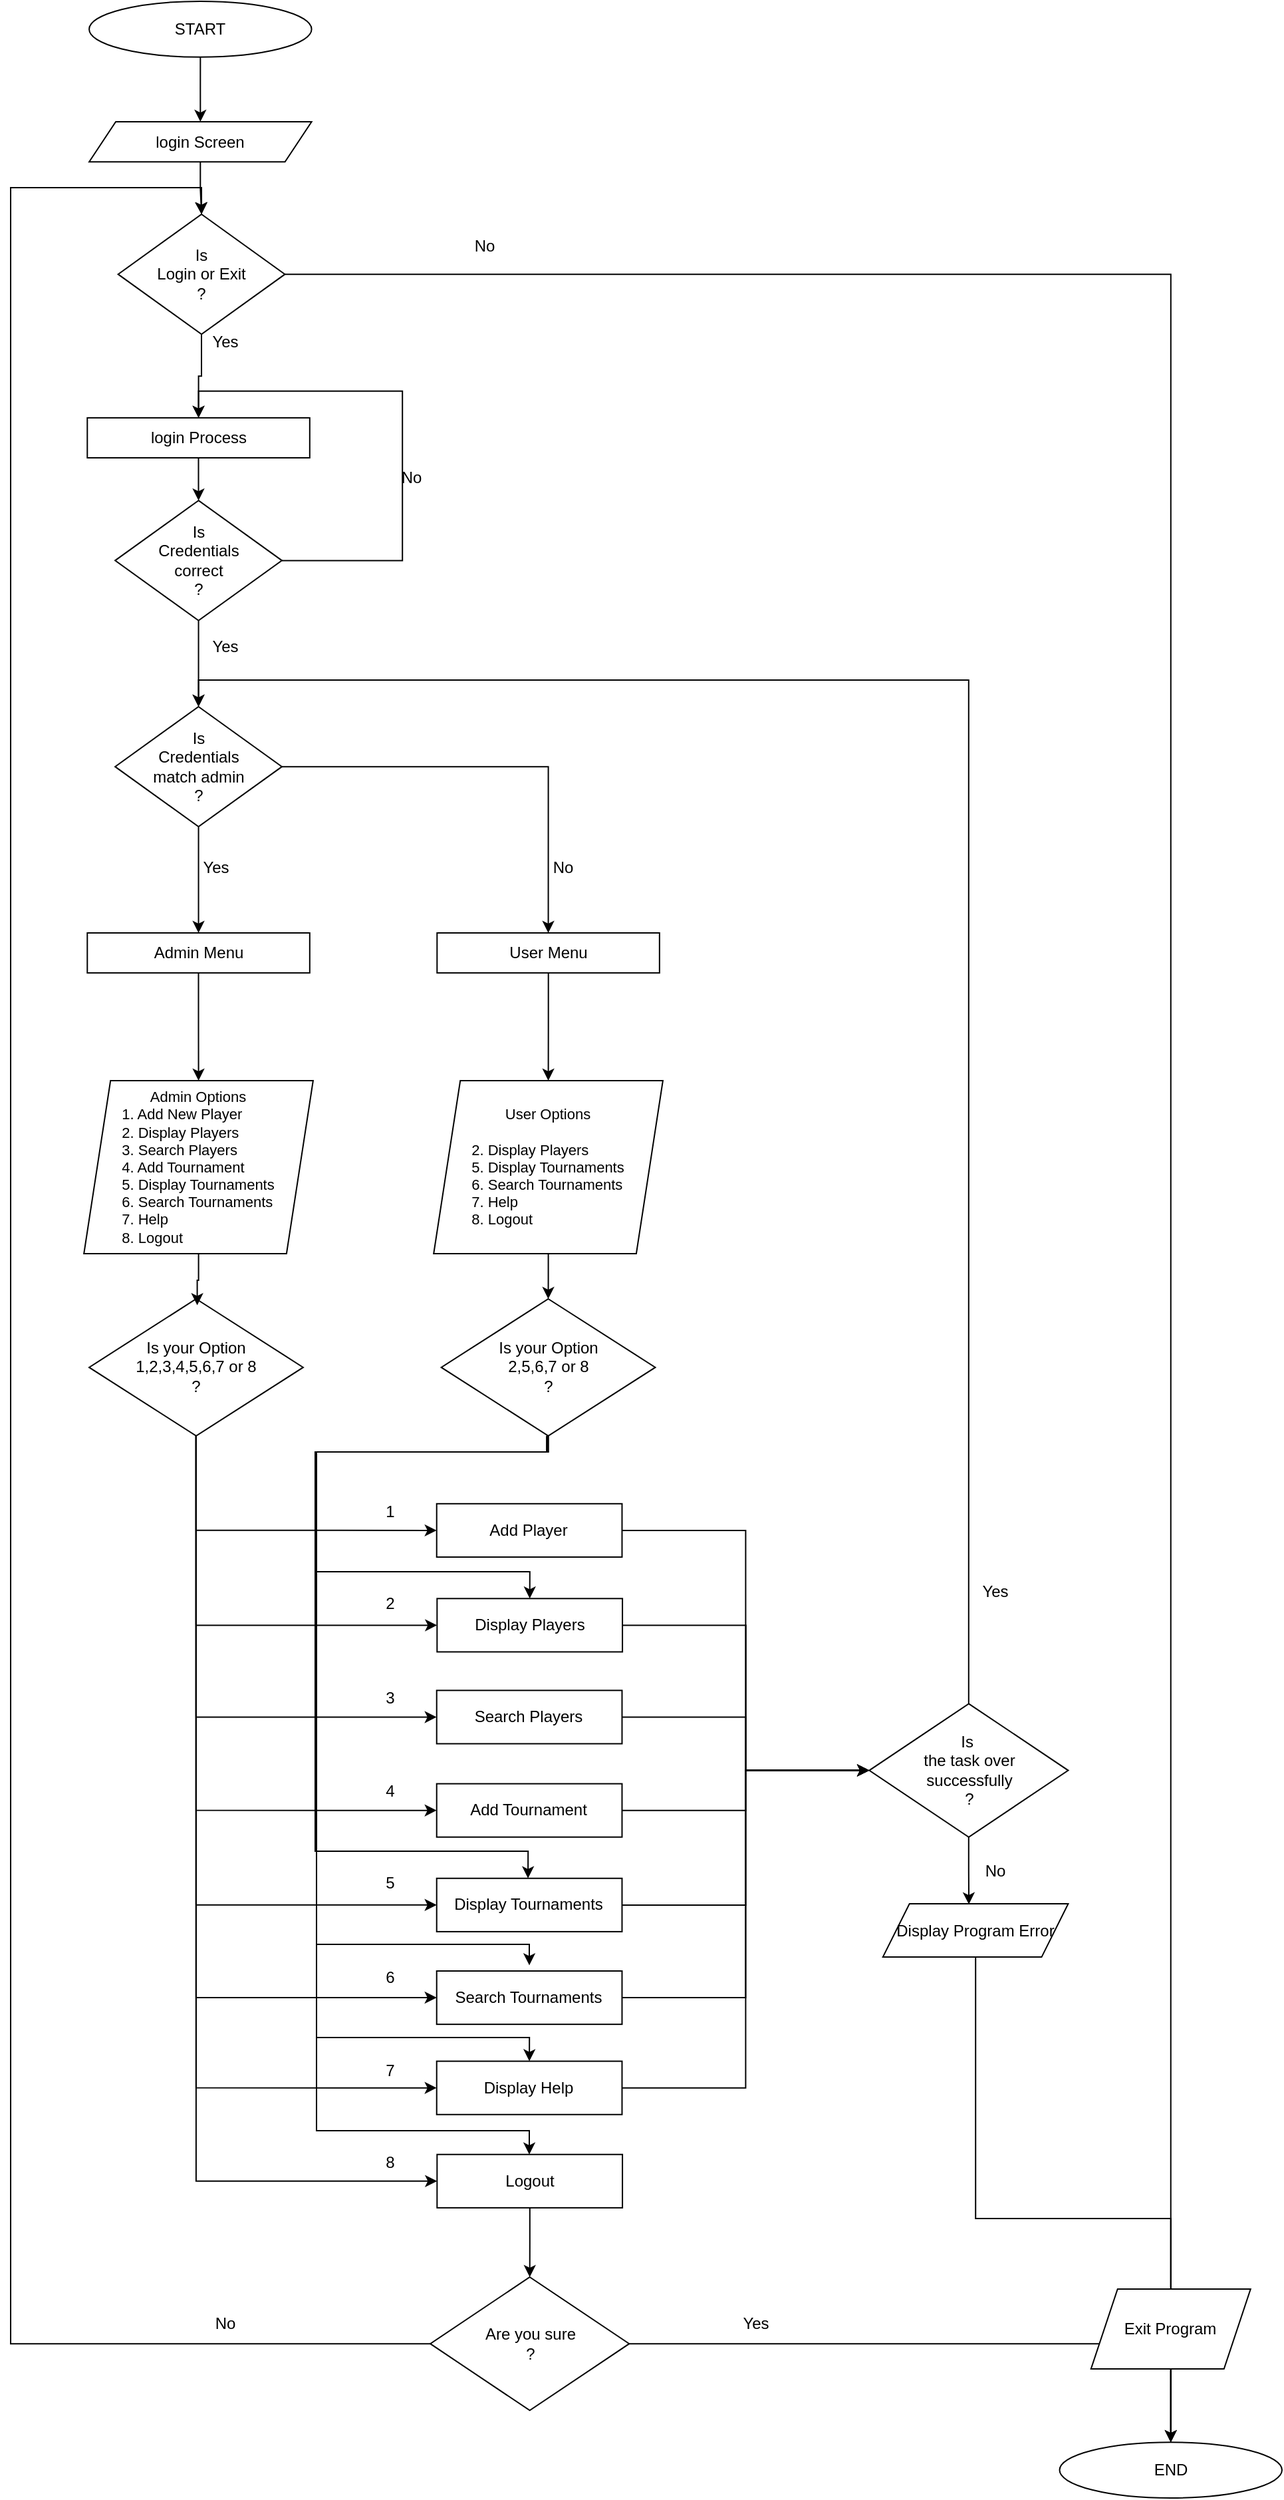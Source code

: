 <mxfile version="26.1.3">
  <diagram id="C5RBs43oDa-KdzZeNtuy" name="Page-1">
    <mxGraphModel dx="1629" dy="781" grid="1" gridSize="10" guides="1" tooltips="1" connect="1" arrows="1" fold="1" page="1" pageScale="1" pageWidth="827" pageHeight="1169" background="#ffffff" math="0" shadow="0">
      <root>
        <mxCell id="WIyWlLk6GJQsqaUBKTNV-0" />
        <mxCell id="WIyWlLk6GJQsqaUBKTNV-1" parent="WIyWlLk6GJQsqaUBKTNV-0" />
        <mxCell id="0ZpttrB7X25ejyKMddy--3" style="edgeStyle=orthogonalEdgeStyle;rounded=0;orthogonalLoop=1;jettySize=auto;html=1;entryX=0.5;entryY=0;entryDx=0;entryDy=0;" parent="WIyWlLk6GJQsqaUBKTNV-1" source="0ZpttrB7X25ejyKMddy--1" target="0ZpttrB7X25ejyKMddy--2" edge="1">
          <mxGeometry relative="1" as="geometry" />
        </mxCell>
        <mxCell id="0ZpttrB7X25ejyKMddy--1" value="START" style="ellipse;whiteSpace=wrap;html=1;container=0;" parent="WIyWlLk6GJQsqaUBKTNV-1" vertex="1">
          <mxGeometry x="299.04" y="40" width="167.258" height="41.879" as="geometry" />
        </mxCell>
        <mxCell id="0ZpttrB7X25ejyKMddy--9" style="edgeStyle=orthogonalEdgeStyle;rounded=0;orthogonalLoop=1;jettySize=auto;html=1;entryX=0.5;entryY=0;entryDx=0;entryDy=0;" parent="WIyWlLk6GJQsqaUBKTNV-1" source="0ZpttrB7X25ejyKMddy--5" target="0ZpttrB7X25ejyKMddy--8" edge="1">
          <mxGeometry relative="1" as="geometry">
            <mxPoint x="799.421" y="233.691" as="targetPoint" />
          </mxGeometry>
        </mxCell>
        <mxCell id="0ZpttrB7X25ejyKMddy--8" value="END" style="ellipse;whiteSpace=wrap;html=1;container=0;" parent="WIyWlLk6GJQsqaUBKTNV-1" vertex="1">
          <mxGeometry x="1028.742" y="1874.121" width="167.258" height="41.879" as="geometry" />
        </mxCell>
        <mxCell id="0ZpttrB7X25ejyKMddy--110" style="edgeStyle=orthogonalEdgeStyle;rounded=0;orthogonalLoop=1;jettySize=auto;html=1;entryX=0.5;entryY=0;entryDx=0;entryDy=0;" parent="WIyWlLk6GJQsqaUBKTNV-1" source="0ZpttrB7X25ejyKMddy--108" target="0ZpttrB7X25ejyKMddy--8" edge="1">
          <mxGeometry relative="1" as="geometry" />
        </mxCell>
        <mxCell id="7U2_C4C6U5Bim4LhjQBx-6" style="edgeStyle=orthogonalEdgeStyle;rounded=0;orthogonalLoop=1;jettySize=auto;html=1;entryX=0.5;entryY=0;entryDx=0;entryDy=0;" edge="1" parent="WIyWlLk6GJQsqaUBKTNV-1" source="0ZpttrB7X25ejyKMddy--2" target="0ZpttrB7X25ejyKMddy--5">
          <mxGeometry relative="1" as="geometry" />
        </mxCell>
        <mxCell id="0ZpttrB7X25ejyKMddy--2" value="login Screen" style="shape=parallelogram;perimeter=parallelogramPerimeter;whiteSpace=wrap;html=1;fixedSize=1;" parent="WIyWlLk6GJQsqaUBKTNV-1" vertex="1">
          <mxGeometry x="299.04" y="130.534" width="167.258" height="30.057" as="geometry" />
        </mxCell>
        <mxCell id="0ZpttrB7X25ejyKMddy--5" value="Is&lt;div&gt;Login or Exit&lt;/div&gt;&lt;div&gt;?&lt;/div&gt;" style="rhombus;whiteSpace=wrap;html=1;container=0;" parent="WIyWlLk6GJQsqaUBKTNV-1" vertex="1">
          <mxGeometry x="320.813" y="199.998" width="125.444" height="90.171" as="geometry" />
        </mxCell>
        <mxCell id="0ZpttrB7X25ejyKMddy--14" value="No" style="text;html=1;align=center;verticalAlign=middle;resizable=0;points=[];autosize=1;strokeColor=none;fillColor=none;container=0;" parent="WIyWlLk6GJQsqaUBKTNV-1" vertex="1">
          <mxGeometry x="576.41" y="208.682" width="40" height="30" as="geometry" />
        </mxCell>
        <mxCell id="0ZpttrB7X25ejyKMddy--17" value="login Process" style="rounded=0;whiteSpace=wrap;html=1;container=0;" parent="WIyWlLk6GJQsqaUBKTNV-1" vertex="1">
          <mxGeometry x="297.646" y="352.955" width="167.258" height="30.057" as="geometry" />
        </mxCell>
        <mxCell id="7U2_C4C6U5Bim4LhjQBx-1" style="edgeStyle=orthogonalEdgeStyle;rounded=0;orthogonalLoop=1;jettySize=auto;html=1;entryX=0.5;entryY=0;entryDx=0;entryDy=0;" edge="1" parent="WIyWlLk6GJQsqaUBKTNV-1" source="0ZpttrB7X25ejyKMddy--19" target="7U2_C4C6U5Bim4LhjQBx-0">
          <mxGeometry relative="1" as="geometry" />
        </mxCell>
        <mxCell id="0ZpttrB7X25ejyKMddy--19" value="Is&lt;div&gt;Credentials&lt;/div&gt;&lt;div&gt;correct&lt;/div&gt;&lt;div&gt;?&lt;/div&gt;" style="rhombus;whiteSpace=wrap;html=1;container=0;" parent="WIyWlLk6GJQsqaUBKTNV-1" vertex="1">
          <mxGeometry x="318.553" y="415.073" width="125.444" height="90.171" as="geometry" />
        </mxCell>
        <mxCell id="0ZpttrB7X25ejyKMddy--22" value="No" style="text;html=1;align=center;verticalAlign=middle;resizable=0;points=[];autosize=1;strokeColor=none;fillColor=none;container=0;" parent="WIyWlLk6GJQsqaUBKTNV-1" vertex="1">
          <mxGeometry x="520.657" y="383.012" width="40" height="30" as="geometry" />
        </mxCell>
        <mxCell id="0ZpttrB7X25ejyKMddy--23" value="Yes" style="text;html=1;align=center;verticalAlign=middle;resizable=0;points=[];autosize=1;strokeColor=none;fillColor=none;container=0;" parent="WIyWlLk6GJQsqaUBKTNV-1" vertex="1">
          <mxGeometry x="380.7" y="280.819" width="40" height="30" as="geometry" />
        </mxCell>
        <mxCell id="0ZpttrB7X25ejyKMddy--26" value="Yes" style="text;html=1;align=center;verticalAlign=middle;resizable=0;points=[];autosize=1;strokeColor=none;fillColor=none;container=0;" parent="WIyWlLk6GJQsqaUBKTNV-1" vertex="1">
          <mxGeometry x="380.7" y="510.004" width="40" height="30" as="geometry" />
        </mxCell>
        <mxCell id="6jdcPVGKErrImAJHSJxo-14" value="" style="edgeStyle=orthogonalEdgeStyle;rounded=0;orthogonalLoop=1;jettySize=auto;html=1;" parent="WIyWlLk6GJQsqaUBKTNV-1" source="0ZpttrB7X25ejyKMddy--31" target="6jdcPVGKErrImAJHSJxo-3" edge="1">
          <mxGeometry relative="1" as="geometry" />
        </mxCell>
        <mxCell id="0ZpttrB7X25ejyKMddy--31" value="Admin Menu" style="rounded=0;whiteSpace=wrap;html=1;" parent="WIyWlLk6GJQsqaUBKTNV-1" vertex="1">
          <mxGeometry x="297.646" y="739.999" width="167.258" height="30.057" as="geometry" />
        </mxCell>
        <mxCell id="0ZpttrB7X25ejyKMddy--34" value="&lt;div&gt;Is your Option&lt;/div&gt;1,2,3,4,5,6,7 or 8&lt;div&gt;?&lt;/div&gt;" style="rhombus;whiteSpace=wrap;html=1;container=0;" parent="WIyWlLk6GJQsqaUBKTNV-1" vertex="1">
          <mxGeometry x="299.04" y="1014.99" width="160.93" height="102.91" as="geometry" />
        </mxCell>
        <mxCell id="0ZpttrB7X25ejyKMddy--37" value="Add Player" style="rounded=0;whiteSpace=wrap;html=1;container=0;" parent="WIyWlLk6GJQsqaUBKTNV-1" vertex="1">
          <mxGeometry x="560.36" y="1168.902" width="139.382" height="40.076" as="geometry" />
        </mxCell>
        <mxCell id="0ZpttrB7X25ejyKMddy--38" value="Display Players" style="rounded=0;whiteSpace=wrap;html=1;container=0;" parent="WIyWlLk6GJQsqaUBKTNV-1" vertex="1">
          <mxGeometry x="560.66" y="1240.156" width="139.382" height="40.076" as="geometry" />
        </mxCell>
        <mxCell id="0ZpttrB7X25ejyKMddy--39" value="Search Players" style="rounded=0;whiteSpace=wrap;html=1;container=0;" parent="WIyWlLk6GJQsqaUBKTNV-1" vertex="1">
          <mxGeometry x="560.36" y="1309.169" width="139.382" height="40.076" as="geometry" />
        </mxCell>
        <mxCell id="0ZpttrB7X25ejyKMddy--40" value="Add Tournament" style="rounded=0;whiteSpace=wrap;html=1;container=0;" parent="WIyWlLk6GJQsqaUBKTNV-1" vertex="1">
          <mxGeometry x="560.36" y="1379.303" width="139.382" height="40.076" as="geometry" />
        </mxCell>
        <mxCell id="0ZpttrB7X25ejyKMddy--41" value="Display Tournaments" style="rounded=0;whiteSpace=wrap;html=1;container=0;" parent="WIyWlLk6GJQsqaUBKTNV-1" vertex="1">
          <mxGeometry x="560.36" y="1450.377" width="139.382" height="40.076" as="geometry" />
        </mxCell>
        <mxCell id="0ZpttrB7X25ejyKMddy--42" value="Search Tournaments" style="rounded=0;whiteSpace=wrap;html=1;container=0;" parent="WIyWlLk6GJQsqaUBKTNV-1" vertex="1">
          <mxGeometry x="560.36" y="1520.001" width="139.382" height="40.076" as="geometry" />
        </mxCell>
        <mxCell id="0ZpttrB7X25ejyKMddy--43" value="Display Help" style="rounded=0;whiteSpace=wrap;html=1;container=0;" parent="WIyWlLk6GJQsqaUBKTNV-1" vertex="1">
          <mxGeometry x="560.36" y="1587.795" width="139.382" height="40.076" as="geometry" />
        </mxCell>
        <mxCell id="0ZpttrB7X25ejyKMddy--71" value="Logout" style="rounded=0;whiteSpace=wrap;html=1;container=0;" parent="WIyWlLk6GJQsqaUBKTNV-1" vertex="1">
          <mxGeometry x="560.66" y="1657.866" width="139.382" height="40.076" as="geometry" />
        </mxCell>
        <mxCell id="0ZpttrB7X25ejyKMddy--73" value="1" style="text;html=1;align=center;verticalAlign=middle;resizable=0;points=[];autosize=1;strokeColor=none;fillColor=none;container=0;" parent="WIyWlLk6GJQsqaUBKTNV-1" vertex="1">
          <mxGeometry x="510.003" y="1160.003" width="30" height="30" as="geometry" />
        </mxCell>
        <mxCell id="0ZpttrB7X25ejyKMddy--81" value="2" style="text;html=1;align=center;verticalAlign=middle;resizable=0;points=[];autosize=1;strokeColor=none;fillColor=none;container=0;" parent="WIyWlLk6GJQsqaUBKTNV-1" vertex="1">
          <mxGeometry x="510.003" y="1229.017" width="30" height="30" as="geometry" />
        </mxCell>
        <mxCell id="0ZpttrB7X25ejyKMddy--82" value="3" style="text;html=1;align=center;verticalAlign=middle;resizable=0;points=[];autosize=1;strokeColor=none;fillColor=none;container=0;" parent="WIyWlLk6GJQsqaUBKTNV-1" vertex="1">
          <mxGeometry x="510.003" y="1300.0" width="30" height="30" as="geometry" />
        </mxCell>
        <mxCell id="0ZpttrB7X25ejyKMddy--83" value="4" style="text;html=1;align=center;verticalAlign=middle;resizable=0;points=[];autosize=1;strokeColor=none;fillColor=none;container=0;" parent="WIyWlLk6GJQsqaUBKTNV-1" vertex="1">
          <mxGeometry x="510.003" y="1370.004" width="30" height="30" as="geometry" />
        </mxCell>
        <mxCell id="0ZpttrB7X25ejyKMddy--84" value="5" style="text;html=1;align=center;verticalAlign=middle;resizable=0;points=[];autosize=1;strokeColor=none;fillColor=none;container=0;" parent="WIyWlLk6GJQsqaUBKTNV-1" vertex="1">
          <mxGeometry x="510.003" y="1439.468" width="30" height="30" as="geometry" />
        </mxCell>
        <mxCell id="0ZpttrB7X25ejyKMddy--85" value="6" style="text;html=1;align=center;verticalAlign=middle;resizable=0;points=[];autosize=1;strokeColor=none;fillColor=none;container=0;" parent="WIyWlLk6GJQsqaUBKTNV-1" vertex="1">
          <mxGeometry x="510.003" y="1509.542" width="30" height="30" as="geometry" />
        </mxCell>
        <mxCell id="0ZpttrB7X25ejyKMddy--88" value="7" style="text;html=1;align=center;verticalAlign=middle;resizable=0;points=[];autosize=1;strokeColor=none;fillColor=none;container=0;" parent="WIyWlLk6GJQsqaUBKTNV-1" vertex="1">
          <mxGeometry x="510.003" y="1579.996" width="30" height="30" as="geometry" />
        </mxCell>
        <mxCell id="0ZpttrB7X25ejyKMddy--89" value="8" style="text;html=1;align=center;verticalAlign=middle;resizable=0;points=[];autosize=1;strokeColor=none;fillColor=none;container=0;" parent="WIyWlLk6GJQsqaUBKTNV-1" vertex="1">
          <mxGeometry x="510.003" y="1648.867" width="30" height="30" as="geometry" />
        </mxCell>
        <mxCell id="7U2_C4C6U5Bim4LhjQBx-9" style="edgeStyle=orthogonalEdgeStyle;rounded=0;orthogonalLoop=1;jettySize=auto;html=1;entryX=0.5;entryY=0;entryDx=0;entryDy=0;" edge="1" parent="WIyWlLk6GJQsqaUBKTNV-1" source="0ZpttrB7X25ejyKMddy--90" target="7U2_C4C6U5Bim4LhjQBx-0">
          <mxGeometry relative="1" as="geometry">
            <Array as="points">
              <mxPoint x="960" y="550" />
              <mxPoint x="381" y="550" />
            </Array>
          </mxGeometry>
        </mxCell>
        <mxCell id="0ZpttrB7X25ejyKMddy--90" value="&lt;div&gt;Is&amp;nbsp;&lt;/div&gt;&lt;div&gt;the task over&lt;/div&gt;&lt;div&gt;successfully&lt;/div&gt;&lt;div&gt;&lt;span style=&quot;background-color: transparent; color: light-dark(rgb(0, 0, 0), rgb(255, 255, 255));&quot;&gt;?&lt;/span&gt;&lt;/div&gt;" style="rhombus;whiteSpace=wrap;html=1;align=center;container=0;" parent="WIyWlLk6GJQsqaUBKTNV-1" vertex="1">
          <mxGeometry x="885.638" y="1319.186" width="149.599" height="100.19" as="geometry" />
        </mxCell>
        <mxCell id="0ZpttrB7X25ejyKMddy--127" style="edgeStyle=orthogonalEdgeStyle;rounded=0;orthogonalLoop=1;jettySize=auto;html=1;entryX=0.5;entryY=0;entryDx=0;entryDy=0;" parent="WIyWlLk6GJQsqaUBKTNV-1" source="0ZpttrB7X25ejyKMddy--100" target="0ZpttrB7X25ejyKMddy--8" edge="1">
          <mxGeometry relative="1" as="geometry">
            <Array as="points">
              <mxPoint x="966" y="1706" />
              <mxPoint x="1112" y="1706" />
            </Array>
          </mxGeometry>
        </mxCell>
        <mxCell id="0ZpttrB7X25ejyKMddy--100" value="Display Program Error" style="shape=parallelogram;perimeter=parallelogramPerimeter;whiteSpace=wrap;html=1;fixedSize=1;" parent="WIyWlLk6GJQsqaUBKTNV-1" vertex="1">
          <mxGeometry x="895.858" y="1469.471" width="139.382" height="40.076" as="geometry" />
        </mxCell>
        <mxCell id="0ZpttrB7X25ejyKMddy--106" value="No" style="text;html=1;align=center;verticalAlign=middle;resizable=0;points=[];autosize=1;strokeColor=none;fillColor=none;container=0;" parent="WIyWlLk6GJQsqaUBKTNV-1" vertex="1">
          <mxGeometry x="959.996" y="1429.998" width="40" height="30" as="geometry" />
        </mxCell>
        <mxCell id="0ZpttrB7X25ejyKMddy--107" value="Yes" style="text;html=1;align=center;verticalAlign=middle;resizable=0;points=[];autosize=1;strokeColor=none;fillColor=none;container=0;" parent="WIyWlLk6GJQsqaUBKTNV-1" vertex="1">
          <mxGeometry x="959.991" y="1219.996" width="40" height="30" as="geometry" />
        </mxCell>
        <mxCell id="7U2_C4C6U5Bim4LhjQBx-7" style="edgeStyle=orthogonalEdgeStyle;rounded=0;orthogonalLoop=1;jettySize=auto;html=1;entryX=0.5;entryY=0;entryDx=0;entryDy=0;" edge="1" parent="WIyWlLk6GJQsqaUBKTNV-1" source="0ZpttrB7X25ejyKMddy--108" target="0ZpttrB7X25ejyKMddy--5">
          <mxGeometry relative="1" as="geometry">
            <Array as="points">
              <mxPoint x="240" y="1800" />
              <mxPoint x="240" y="180" />
              <mxPoint x="384" y="180" />
            </Array>
          </mxGeometry>
        </mxCell>
        <mxCell id="0ZpttrB7X25ejyKMddy--108" value="&lt;div&gt;Are you sure&lt;/div&gt;&lt;div&gt;?&lt;/div&gt;" style="rhombus;whiteSpace=wrap;html=1;align=center;container=0;" parent="WIyWlLk6GJQsqaUBKTNV-1" vertex="1">
          <mxGeometry x="555.549" y="1749.999" width="149.599" height="100.19" as="geometry" />
        </mxCell>
        <mxCell id="0ZpttrB7X25ejyKMddy--115" value="No" style="text;html=1;align=center;verticalAlign=middle;resizable=0;points=[];autosize=1;strokeColor=none;fillColor=none;container=0;" parent="WIyWlLk6GJQsqaUBKTNV-1" vertex="1">
          <mxGeometry x="380.7" y="1769.997" width="40" height="30" as="geometry" />
        </mxCell>
        <mxCell id="0ZpttrB7X25ejyKMddy--122" value="Yes" style="text;html=1;align=center;verticalAlign=middle;resizable=0;points=[];autosize=1;strokeColor=none;fillColor=none;container=0;" parent="WIyWlLk6GJQsqaUBKTNV-1" vertex="1">
          <mxGeometry x="779.995" y="1769.997" width="40" height="30" as="geometry" />
        </mxCell>
        <mxCell id="0ZpttrB7X25ejyKMddy--18" style="edgeStyle=orthogonalEdgeStyle;rounded=0;orthogonalLoop=1;jettySize=auto;html=1;entryX=0.5;entryY=0;entryDx=0;entryDy=0;" parent="WIyWlLk6GJQsqaUBKTNV-1" source="0ZpttrB7X25ejyKMddy--5" target="0ZpttrB7X25ejyKMddy--17" edge="1">
          <mxGeometry relative="1" as="geometry" />
        </mxCell>
        <mxCell id="0ZpttrB7X25ejyKMddy--20" style="edgeStyle=orthogonalEdgeStyle;rounded=0;orthogonalLoop=1;jettySize=auto;html=1;" parent="WIyWlLk6GJQsqaUBKTNV-1" source="0ZpttrB7X25ejyKMddy--17" target="0ZpttrB7X25ejyKMddy--19" edge="1">
          <mxGeometry relative="1" as="geometry" />
        </mxCell>
        <mxCell id="0ZpttrB7X25ejyKMddy--117" style="edgeStyle=orthogonalEdgeStyle;rounded=0;orthogonalLoop=1;jettySize=auto;html=1;entryX=0.5;entryY=0;entryDx=0;entryDy=0;" parent="WIyWlLk6GJQsqaUBKTNV-1" source="0ZpttrB7X25ejyKMddy--19" target="0ZpttrB7X25ejyKMddy--17" edge="1">
          <mxGeometry relative="1" as="geometry">
            <Array as="points">
              <mxPoint x="534.595" y="461.16" />
              <mxPoint x="534.595" y="332.917" />
              <mxPoint x="381.275" y="332.917" />
            </Array>
          </mxGeometry>
        </mxCell>
        <mxCell id="0ZpttrB7X25ejyKMddy--64" style="edgeStyle=orthogonalEdgeStyle;rounded=0;orthogonalLoop=1;jettySize=auto;html=1;entryX=0;entryY=0.5;entryDx=0;entryDy=0;" parent="WIyWlLk6GJQsqaUBKTNV-1" source="0ZpttrB7X25ejyKMddy--34" target="0ZpttrB7X25ejyKMddy--37" edge="1">
          <mxGeometry relative="1" as="geometry">
            <Array as="points">
              <mxPoint x="379" y="1189" />
            </Array>
          </mxGeometry>
        </mxCell>
        <mxCell id="0ZpttrB7X25ejyKMddy--65" style="edgeStyle=orthogonalEdgeStyle;rounded=0;orthogonalLoop=1;jettySize=auto;html=1;entryX=0;entryY=0.5;entryDx=0;entryDy=0;" parent="WIyWlLk6GJQsqaUBKTNV-1" source="0ZpttrB7X25ejyKMddy--34" target="0ZpttrB7X25ejyKMddy--38" edge="1">
          <mxGeometry relative="1" as="geometry">
            <Array as="points">
              <mxPoint x="379" y="1260" />
            </Array>
          </mxGeometry>
        </mxCell>
        <mxCell id="0ZpttrB7X25ejyKMddy--66" style="edgeStyle=orthogonalEdgeStyle;rounded=0;orthogonalLoop=1;jettySize=auto;html=1;entryX=0;entryY=0.5;entryDx=0;entryDy=0;" parent="WIyWlLk6GJQsqaUBKTNV-1" source="0ZpttrB7X25ejyKMddy--34" target="0ZpttrB7X25ejyKMddy--39" edge="1">
          <mxGeometry relative="1" as="geometry">
            <Array as="points">
              <mxPoint x="379" y="1329" />
            </Array>
          </mxGeometry>
        </mxCell>
        <mxCell id="0ZpttrB7X25ejyKMddy--67" style="edgeStyle=orthogonalEdgeStyle;rounded=0;orthogonalLoop=1;jettySize=auto;html=1;entryX=0;entryY=0.5;entryDx=0;entryDy=0;" parent="WIyWlLk6GJQsqaUBKTNV-1" source="0ZpttrB7X25ejyKMddy--34" target="0ZpttrB7X25ejyKMddy--40" edge="1">
          <mxGeometry relative="1" as="geometry">
            <Array as="points">
              <mxPoint x="379" y="1399" />
            </Array>
          </mxGeometry>
        </mxCell>
        <mxCell id="0ZpttrB7X25ejyKMddy--68" style="edgeStyle=orthogonalEdgeStyle;rounded=0;orthogonalLoop=1;jettySize=auto;html=1;entryX=0;entryY=0.5;entryDx=0;entryDy=0;" parent="WIyWlLk6GJQsqaUBKTNV-1" source="0ZpttrB7X25ejyKMddy--34" target="0ZpttrB7X25ejyKMddy--41" edge="1">
          <mxGeometry relative="1" as="geometry">
            <Array as="points">
              <mxPoint x="379" y="1470" />
            </Array>
          </mxGeometry>
        </mxCell>
        <mxCell id="0ZpttrB7X25ejyKMddy--69" style="edgeStyle=orthogonalEdgeStyle;rounded=0;orthogonalLoop=1;jettySize=auto;html=1;entryX=0;entryY=0.5;entryDx=0;entryDy=0;" parent="WIyWlLk6GJQsqaUBKTNV-1" source="0ZpttrB7X25ejyKMddy--34" target="0ZpttrB7X25ejyKMddy--42" edge="1">
          <mxGeometry relative="1" as="geometry">
            <Array as="points">
              <mxPoint x="379" y="1540" />
            </Array>
          </mxGeometry>
        </mxCell>
        <mxCell id="0ZpttrB7X25ejyKMddy--70" style="edgeStyle=orthogonalEdgeStyle;rounded=0;orthogonalLoop=1;jettySize=auto;html=1;entryX=0;entryY=0.5;entryDx=0;entryDy=0;" parent="WIyWlLk6GJQsqaUBKTNV-1" source="0ZpttrB7X25ejyKMddy--34" target="0ZpttrB7X25ejyKMddy--43" edge="1">
          <mxGeometry relative="1" as="geometry">
            <Array as="points">
              <mxPoint x="379" y="1608" />
            </Array>
          </mxGeometry>
        </mxCell>
        <mxCell id="0ZpttrB7X25ejyKMddy--72" style="edgeStyle=orthogonalEdgeStyle;rounded=0;orthogonalLoop=1;jettySize=auto;html=1;entryX=0;entryY=0.5;entryDx=0;entryDy=0;" parent="WIyWlLk6GJQsqaUBKTNV-1" source="0ZpttrB7X25ejyKMddy--34" target="0ZpttrB7X25ejyKMddy--71" edge="1">
          <mxGeometry relative="1" as="geometry">
            <Array as="points">
              <mxPoint x="379" y="1678" />
            </Array>
          </mxGeometry>
        </mxCell>
        <mxCell id="0ZpttrB7X25ejyKMddy--91" style="edgeStyle=orthogonalEdgeStyle;rounded=0;orthogonalLoop=1;jettySize=auto;html=1;entryX=0;entryY=0.5;entryDx=0;entryDy=0;" parent="WIyWlLk6GJQsqaUBKTNV-1" source="0ZpttrB7X25ejyKMddy--37" target="0ZpttrB7X25ejyKMddy--90" edge="1">
          <mxGeometry relative="1" as="geometry" />
        </mxCell>
        <mxCell id="0ZpttrB7X25ejyKMddy--93" style="edgeStyle=orthogonalEdgeStyle;rounded=0;orthogonalLoop=1;jettySize=auto;html=1;entryX=0;entryY=0.5;entryDx=0;entryDy=0;" parent="WIyWlLk6GJQsqaUBKTNV-1" source="0ZpttrB7X25ejyKMddy--38" target="0ZpttrB7X25ejyKMddy--90" edge="1">
          <mxGeometry relative="1" as="geometry" />
        </mxCell>
        <mxCell id="0ZpttrB7X25ejyKMddy--94" style="edgeStyle=orthogonalEdgeStyle;rounded=0;orthogonalLoop=1;jettySize=auto;html=1;entryX=0;entryY=0.5;entryDx=0;entryDy=0;" parent="WIyWlLk6GJQsqaUBKTNV-1" source="0ZpttrB7X25ejyKMddy--39" target="0ZpttrB7X25ejyKMddy--90" edge="1">
          <mxGeometry relative="1" as="geometry" />
        </mxCell>
        <mxCell id="0ZpttrB7X25ejyKMddy--95" style="edgeStyle=orthogonalEdgeStyle;rounded=0;orthogonalLoop=1;jettySize=auto;html=1;entryX=0;entryY=0.5;entryDx=0;entryDy=0;" parent="WIyWlLk6GJQsqaUBKTNV-1" source="0ZpttrB7X25ejyKMddy--40" target="0ZpttrB7X25ejyKMddy--90" edge="1">
          <mxGeometry relative="1" as="geometry" />
        </mxCell>
        <mxCell id="0ZpttrB7X25ejyKMddy--96" style="edgeStyle=orthogonalEdgeStyle;rounded=0;orthogonalLoop=1;jettySize=auto;html=1;entryX=0;entryY=0.5;entryDx=0;entryDy=0;" parent="WIyWlLk6GJQsqaUBKTNV-1" source="0ZpttrB7X25ejyKMddy--41" target="0ZpttrB7X25ejyKMddy--90" edge="1">
          <mxGeometry relative="1" as="geometry" />
        </mxCell>
        <mxCell id="0ZpttrB7X25ejyKMddy--97" style="edgeStyle=orthogonalEdgeStyle;rounded=0;orthogonalLoop=1;jettySize=auto;html=1;entryX=0;entryY=0.5;entryDx=0;entryDy=0;" parent="WIyWlLk6GJQsqaUBKTNV-1" source="0ZpttrB7X25ejyKMddy--42" target="0ZpttrB7X25ejyKMddy--90" edge="1">
          <mxGeometry relative="1" as="geometry" />
        </mxCell>
        <mxCell id="0ZpttrB7X25ejyKMddy--98" style="edgeStyle=orthogonalEdgeStyle;rounded=0;orthogonalLoop=1;jettySize=auto;html=1;entryX=0;entryY=0.5;entryDx=0;entryDy=0;" parent="WIyWlLk6GJQsqaUBKTNV-1" source="0ZpttrB7X25ejyKMddy--43" target="0ZpttrB7X25ejyKMddy--90" edge="1">
          <mxGeometry relative="1" as="geometry" />
        </mxCell>
        <mxCell id="0ZpttrB7X25ejyKMddy--101" style="edgeStyle=orthogonalEdgeStyle;rounded=0;orthogonalLoop=1;jettySize=auto;html=1;entryX=0.464;entryY=0.011;entryDx=0;entryDy=0;entryPerimeter=0;" parent="WIyWlLk6GJQsqaUBKTNV-1" source="0ZpttrB7X25ejyKMddy--90" target="0ZpttrB7X25ejyKMddy--100" edge="1">
          <mxGeometry relative="1" as="geometry" />
        </mxCell>
        <mxCell id="0ZpttrB7X25ejyKMddy--113" style="edgeStyle=orthogonalEdgeStyle;rounded=0;orthogonalLoop=1;jettySize=auto;html=1;entryX=0.5;entryY=0;entryDx=0;entryDy=0;" parent="WIyWlLk6GJQsqaUBKTNV-1" source="0ZpttrB7X25ejyKMddy--71" target="0ZpttrB7X25ejyKMddy--108" edge="1">
          <mxGeometry relative="1" as="geometry" />
        </mxCell>
        <mxCell id="6jdcPVGKErrImAJHSJxo-1" value="Exit Program" style="shape=parallelogram;perimeter=parallelogramPerimeter;whiteSpace=wrap;html=1;fixedSize=1;" parent="WIyWlLk6GJQsqaUBKTNV-1" vertex="1">
          <mxGeometry x="1052.37" y="1759.02" width="120" height="60" as="geometry" />
        </mxCell>
        <mxCell id="6jdcPVGKErrImAJHSJxo-3" value="&lt;div style=&quot;line-height: 110%;&quot;&gt;&lt;div style=&quot;text-wrap-mode: nowrap;&quot;&gt;&lt;font style=&quot;font-size: 11px; line-height: 110%;&quot;&gt;Admin Options&lt;/font&gt;&lt;/div&gt;&lt;div style=&quot;text-align: left; text-wrap-mode: nowrap;&quot;&gt;&lt;font style=&quot;font-size: 11px; line-height: 110%;&quot;&gt;1. Add New Player&lt;/font&gt;&lt;/div&gt;&lt;div style=&quot;text-align: left; text-wrap-mode: nowrap;&quot;&gt;&lt;font style=&quot;font-size: 11px;&quot;&gt;2. Display Players&lt;/font&gt;&lt;/div&gt;&lt;div style=&quot;text-align: left; text-wrap-mode: nowrap;&quot;&gt;&lt;font style=&quot;font-size: 11px;&quot;&gt;3. Search Players&lt;/font&gt;&lt;/div&gt;&lt;div style=&quot;text-align: left; text-wrap-mode: nowrap;&quot;&gt;&lt;font style=&quot;font-size: 11px;&quot;&gt;4. Add Tournament&lt;/font&gt;&lt;/div&gt;&lt;div style=&quot;text-align: left; text-wrap-mode: nowrap;&quot;&gt;&lt;span style=&quot;background-color: transparent; color: light-dark(rgb(0, 0, 0), rgb(255, 255, 255));&quot;&gt;&lt;font style=&quot;font-size: 11px;&quot;&gt;5. Display Tournaments&lt;/font&gt;&lt;/span&gt;&lt;/div&gt;&lt;div style=&quot;text-align: left; text-wrap-mode: nowrap;&quot;&gt;&lt;font style=&quot;font-size: 11px;&quot;&gt;6. Search Tournaments&lt;/font&gt;&lt;/div&gt;&lt;div style=&quot;text-align: left; text-wrap-mode: nowrap;&quot;&gt;&lt;span style=&quot;background-color: transparent; color: light-dark(rgb(0, 0, 0), rgb(255, 255, 255));&quot;&gt;&lt;font style=&quot;font-size: 11px;&quot;&gt;7. Help&lt;/font&gt;&lt;/span&gt;&lt;/div&gt;&lt;div style=&quot;text-align: left; text-wrap-mode: nowrap;&quot;&gt;&lt;font style=&quot;font-size: 11px;&quot;&gt;8. Logout&lt;/font&gt;&lt;/div&gt;&lt;/div&gt;" style="shape=parallelogram;perimeter=parallelogramPerimeter;whiteSpace=wrap;html=1;fixedSize=1;" parent="WIyWlLk6GJQsqaUBKTNV-1" vertex="1">
          <mxGeometry x="295.1" y="851" width="172.35" height="130" as="geometry" />
        </mxCell>
        <mxCell id="6jdcPVGKErrImAJHSJxo-8" style="edgeStyle=orthogonalEdgeStyle;rounded=0;orthogonalLoop=1;jettySize=auto;html=1;entryX=0.505;entryY=0.046;entryDx=0;entryDy=0;entryPerimeter=0;" parent="WIyWlLk6GJQsqaUBKTNV-1" source="6jdcPVGKErrImAJHSJxo-3" target="0ZpttrB7X25ejyKMddy--34" edge="1">
          <mxGeometry relative="1" as="geometry" />
        </mxCell>
        <mxCell id="7U2_C4C6U5Bim4LhjQBx-2" style="edgeStyle=orthogonalEdgeStyle;rounded=0;orthogonalLoop=1;jettySize=auto;html=1;entryX=0.5;entryY=0;entryDx=0;entryDy=0;" edge="1" parent="WIyWlLk6GJQsqaUBKTNV-1" source="7U2_C4C6U5Bim4LhjQBx-0" target="0ZpttrB7X25ejyKMddy--31">
          <mxGeometry relative="1" as="geometry" />
        </mxCell>
        <mxCell id="7U2_C4C6U5Bim4LhjQBx-15" style="edgeStyle=orthogonalEdgeStyle;rounded=0;orthogonalLoop=1;jettySize=auto;html=1;entryX=0.5;entryY=0;entryDx=0;entryDy=0;" edge="1" parent="WIyWlLk6GJQsqaUBKTNV-1" source="7U2_C4C6U5Bim4LhjQBx-0" target="7U2_C4C6U5Bim4LhjQBx-14">
          <mxGeometry relative="1" as="geometry" />
        </mxCell>
        <mxCell id="7U2_C4C6U5Bim4LhjQBx-0" value="Is&lt;div&gt;Credentials&lt;/div&gt;&lt;div&gt;match admin&lt;/div&gt;&lt;div&gt;?&lt;/div&gt;" style="rhombus;whiteSpace=wrap;html=1;container=0;" vertex="1" parent="WIyWlLk6GJQsqaUBKTNV-1">
          <mxGeometry x="318.553" y="570.003" width="125.444" height="90.171" as="geometry" />
        </mxCell>
        <mxCell id="7U2_C4C6U5Bim4LhjQBx-13" value="Yes" style="text;html=1;align=center;verticalAlign=middle;resizable=0;points=[];autosize=1;strokeColor=none;fillColor=none;" vertex="1" parent="WIyWlLk6GJQsqaUBKTNV-1">
          <mxGeometry x="374" y="676" width="40" height="30" as="geometry" />
        </mxCell>
        <mxCell id="7U2_C4C6U5Bim4LhjQBx-18" value="" style="edgeStyle=orthogonalEdgeStyle;rounded=0;orthogonalLoop=1;jettySize=auto;html=1;" edge="1" parent="WIyWlLk6GJQsqaUBKTNV-1" source="7U2_C4C6U5Bim4LhjQBx-14" target="7U2_C4C6U5Bim4LhjQBx-17">
          <mxGeometry relative="1" as="geometry" />
        </mxCell>
        <mxCell id="7U2_C4C6U5Bim4LhjQBx-14" value="User Menu" style="rounded=0;whiteSpace=wrap;html=1;" vertex="1" parent="WIyWlLk6GJQsqaUBKTNV-1">
          <mxGeometry x="560.656" y="739.999" width="167.258" height="30.057" as="geometry" />
        </mxCell>
        <mxCell id="7U2_C4C6U5Bim4LhjQBx-16" value="No" style="text;html=1;align=center;verticalAlign=middle;resizable=0;points=[];autosize=1;strokeColor=none;fillColor=none;" vertex="1" parent="WIyWlLk6GJQsqaUBKTNV-1">
          <mxGeometry x="634.74" y="676" width="40" height="30" as="geometry" />
        </mxCell>
        <mxCell id="7U2_C4C6U5Bim4LhjQBx-20" value="" style="edgeStyle=orthogonalEdgeStyle;rounded=0;orthogonalLoop=1;jettySize=auto;html=1;" edge="1" parent="WIyWlLk6GJQsqaUBKTNV-1" source="7U2_C4C6U5Bim4LhjQBx-17" target="7U2_C4C6U5Bim4LhjQBx-19">
          <mxGeometry relative="1" as="geometry" />
        </mxCell>
        <mxCell id="7U2_C4C6U5Bim4LhjQBx-17" value="&lt;div style=&quot;line-height: 110%;&quot;&gt;&lt;div style=&quot;text-wrap-mode: nowrap;&quot;&gt;&lt;font style=&quot;font-size: 11px; line-height: 110%;&quot;&gt;User Options&lt;/font&gt;&lt;/div&gt;&lt;div style=&quot;text-wrap-mode: nowrap;&quot;&gt;&lt;font style=&quot;font-size: 11px; line-height: 110%;&quot;&gt;&lt;br&gt;&lt;/font&gt;&lt;/div&gt;&lt;div style=&quot;text-align: left; text-wrap-mode: nowrap;&quot;&gt;&lt;font style=&quot;font-size: 11px;&quot;&gt;2. Display Players&lt;/font&gt;&lt;/div&gt;&lt;div style=&quot;text-align: left; text-wrap-mode: nowrap;&quot;&gt;&lt;span style=&quot;background-color: transparent; color: light-dark(rgb(0, 0, 0), rgb(255, 255, 255));&quot;&gt;&lt;font style=&quot;font-size: 11px;&quot;&gt;5. Display Tournaments&lt;/font&gt;&lt;/span&gt;&lt;/div&gt;&lt;div style=&quot;text-align: left; text-wrap-mode: nowrap;&quot;&gt;&lt;font style=&quot;font-size: 11px;&quot;&gt;6. Search Tournaments&lt;/font&gt;&lt;/div&gt;&lt;div style=&quot;text-align: left; text-wrap-mode: nowrap;&quot;&gt;&lt;span style=&quot;background-color: transparent; color: light-dark(rgb(0, 0, 0), rgb(255, 255, 255));&quot;&gt;&lt;font style=&quot;font-size: 11px;&quot;&gt;7. Help&lt;/font&gt;&lt;/span&gt;&lt;/div&gt;&lt;div style=&quot;text-align: left; text-wrap-mode: nowrap;&quot;&gt;&lt;font style=&quot;font-size: 11px;&quot;&gt;8. Logout&lt;/font&gt;&lt;/div&gt;&lt;/div&gt;" style="shape=parallelogram;perimeter=parallelogramPerimeter;whiteSpace=wrap;html=1;fixedSize=1;" vertex="1" parent="WIyWlLk6GJQsqaUBKTNV-1">
          <mxGeometry x="558.11" y="851" width="172.35" height="130" as="geometry" />
        </mxCell>
        <mxCell id="7U2_C4C6U5Bim4LhjQBx-22" style="edgeStyle=orthogonalEdgeStyle;rounded=0;orthogonalLoop=1;jettySize=auto;html=1;entryX=0.5;entryY=0;entryDx=0;entryDy=0;" edge="1" parent="WIyWlLk6GJQsqaUBKTNV-1" source="7U2_C4C6U5Bim4LhjQBx-19" target="0ZpttrB7X25ejyKMddy--38">
          <mxGeometry relative="1" as="geometry">
            <Array as="points">
              <mxPoint x="644" y="1130" />
              <mxPoint x="470" y="1130" />
              <mxPoint x="470" y="1220" />
              <mxPoint x="630" y="1220" />
            </Array>
          </mxGeometry>
        </mxCell>
        <mxCell id="7U2_C4C6U5Bim4LhjQBx-24" style="edgeStyle=orthogonalEdgeStyle;rounded=0;orthogonalLoop=1;jettySize=auto;html=1;entryX=0.5;entryY=0;entryDx=0;entryDy=0;" edge="1" parent="WIyWlLk6GJQsqaUBKTNV-1">
          <mxGeometry relative="1" as="geometry">
            <mxPoint x="643.242" y="1117.873" as="sourcePoint" />
            <mxPoint x="629.051" y="1450.377" as="targetPoint" />
            <Array as="points">
              <mxPoint x="643" y="1130" />
              <mxPoint x="469" y="1130" />
              <mxPoint x="469" y="1430" />
              <mxPoint x="629" y="1430" />
            </Array>
          </mxGeometry>
        </mxCell>
        <mxCell id="7U2_C4C6U5Bim4LhjQBx-25" style="edgeStyle=orthogonalEdgeStyle;rounded=0;orthogonalLoop=1;jettySize=auto;html=1;entryX=0.5;entryY=0;entryDx=0;entryDy=0;" edge="1" parent="WIyWlLk6GJQsqaUBKTNV-1">
          <mxGeometry relative="1" as="geometry">
            <mxPoint x="643.242" y="1117.873" as="sourcePoint" />
            <mxPoint x="629.051" y="1515.651" as="targetPoint" />
            <Array as="points">
              <mxPoint x="643" y="1130" />
              <mxPoint x="470" y="1130" />
              <mxPoint x="470" y="1500" />
              <mxPoint x="630" y="1500" />
              <mxPoint x="630" y="1516" />
            </Array>
          </mxGeometry>
        </mxCell>
        <mxCell id="7U2_C4C6U5Bim4LhjQBx-26" style="edgeStyle=orthogonalEdgeStyle;rounded=0;orthogonalLoop=1;jettySize=auto;html=1;entryX=0.5;entryY=0;entryDx=0;entryDy=0;" edge="1" parent="WIyWlLk6GJQsqaUBKTNV-1" source="7U2_C4C6U5Bim4LhjQBx-19" target="0ZpttrB7X25ejyKMddy--43">
          <mxGeometry relative="1" as="geometry">
            <Array as="points">
              <mxPoint x="644" y="1130" />
              <mxPoint x="470" y="1130" />
              <mxPoint x="470" y="1570" />
              <mxPoint x="630" y="1570" />
            </Array>
          </mxGeometry>
        </mxCell>
        <mxCell id="7U2_C4C6U5Bim4LhjQBx-27" style="edgeStyle=orthogonalEdgeStyle;rounded=0;orthogonalLoop=1;jettySize=auto;html=1;" edge="1" parent="WIyWlLk6GJQsqaUBKTNV-1">
          <mxGeometry relative="1" as="geometry">
            <mxPoint x="643.242" y="1117.873" as="sourcePoint" />
            <mxPoint x="629.394" y="1657.866" as="targetPoint" />
            <Array as="points">
              <mxPoint x="643" y="1130" />
              <mxPoint x="470" y="1130" />
              <mxPoint x="470" y="1640" />
              <mxPoint x="630" y="1640" />
              <mxPoint x="630" y="1658" />
            </Array>
          </mxGeometry>
        </mxCell>
        <mxCell id="7U2_C4C6U5Bim4LhjQBx-19" value="&lt;div&gt;Is your Option&lt;/div&gt;2,5,6,7 or 8&lt;div&gt;?&lt;/div&gt;" style="rhombus;whiteSpace=wrap;html=1;container=0;" vertex="1" parent="WIyWlLk6GJQsqaUBKTNV-1">
          <mxGeometry x="563.82" y="1014.99" width="160.93" height="102.91" as="geometry" />
        </mxCell>
      </root>
    </mxGraphModel>
  </diagram>
</mxfile>
